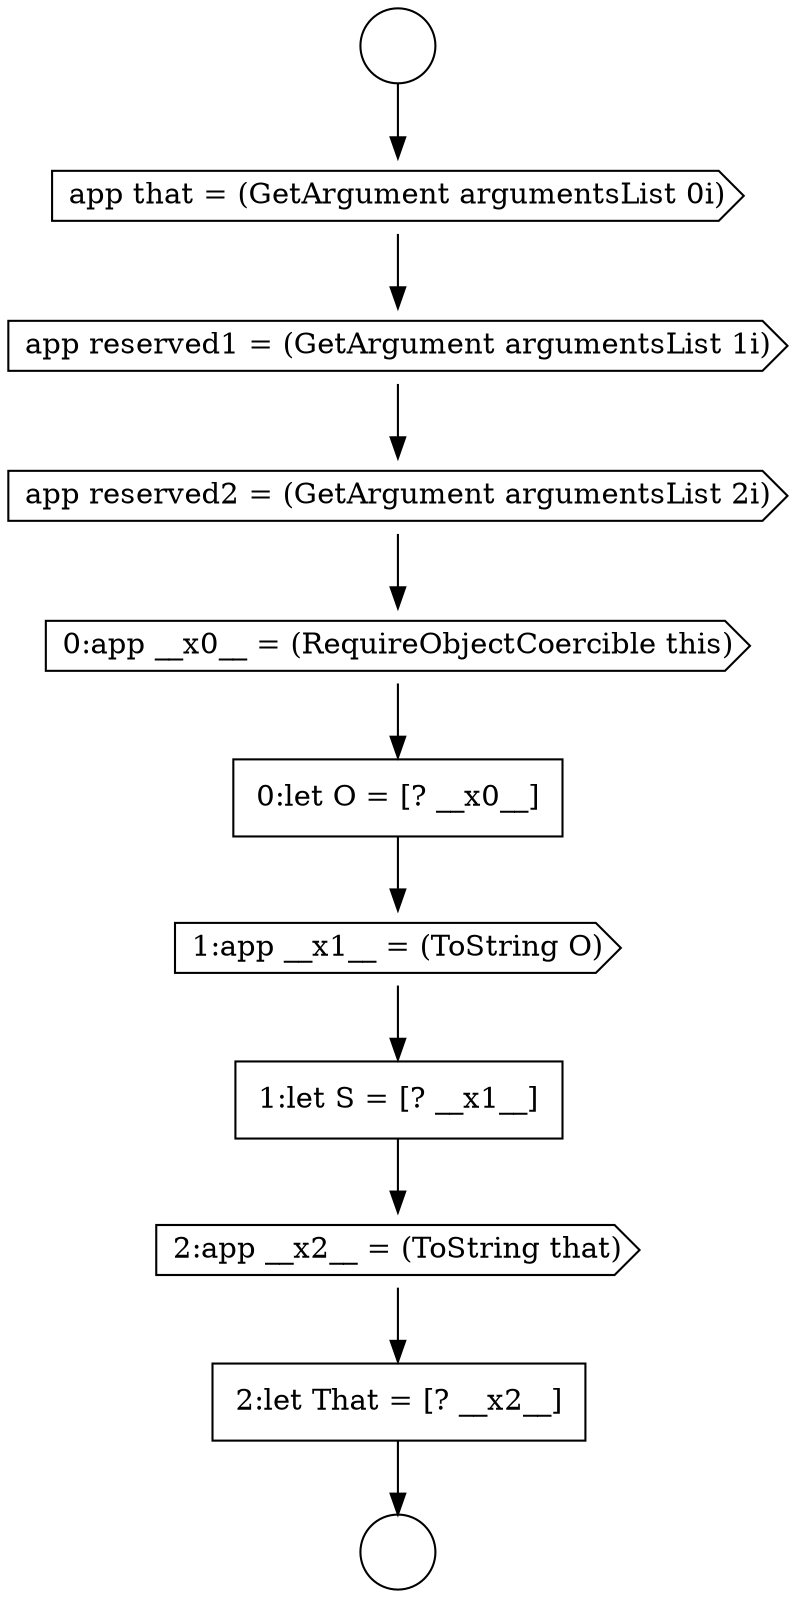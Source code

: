digraph {
  node14099 [shape=cds, label=<<font color="black">app reserved2 = (GetArgument argumentsList 2i)</font>> color="black" fillcolor="white" style=filled]
  node14103 [shape=none, margin=0, label=<<font color="black">
    <table border="0" cellborder="1" cellspacing="0" cellpadding="10">
      <tr><td align="left">1:let S = [? __x1__]</td></tr>
    </table>
  </font>> color="black" fillcolor="white" style=filled]
  node14096 [shape=circle label=" " color="black" fillcolor="white" style=filled]
  node14100 [shape=cds, label=<<font color="black">0:app __x0__ = (RequireObjectCoercible this)</font>> color="black" fillcolor="white" style=filled]
  node14104 [shape=cds, label=<<font color="black">2:app __x2__ = (ToString that)</font>> color="black" fillcolor="white" style=filled]
  node14101 [shape=none, margin=0, label=<<font color="black">
    <table border="0" cellborder="1" cellspacing="0" cellpadding="10">
      <tr><td align="left">0:let O = [? __x0__]</td></tr>
    </table>
  </font>> color="black" fillcolor="white" style=filled]
  node14098 [shape=cds, label=<<font color="black">app reserved1 = (GetArgument argumentsList 1i)</font>> color="black" fillcolor="white" style=filled]
  node14105 [shape=none, margin=0, label=<<font color="black">
    <table border="0" cellborder="1" cellspacing="0" cellpadding="10">
      <tr><td align="left">2:let That = [? __x2__]</td></tr>
    </table>
  </font>> color="black" fillcolor="white" style=filled]
  node14102 [shape=cds, label=<<font color="black">1:app __x1__ = (ToString O)</font>> color="black" fillcolor="white" style=filled]
  node14097 [shape=cds, label=<<font color="black">app that = (GetArgument argumentsList 0i)</font>> color="black" fillcolor="white" style=filled]
  node14095 [shape=circle label=" " color="black" fillcolor="white" style=filled]
  node14100 -> node14101 [ color="black"]
  node14105 -> node14096 [ color="black"]
  node14101 -> node14102 [ color="black"]
  node14103 -> node14104 [ color="black"]
  node14095 -> node14097 [ color="black"]
  node14099 -> node14100 [ color="black"]
  node14104 -> node14105 [ color="black"]
  node14102 -> node14103 [ color="black"]
  node14097 -> node14098 [ color="black"]
  node14098 -> node14099 [ color="black"]
}
